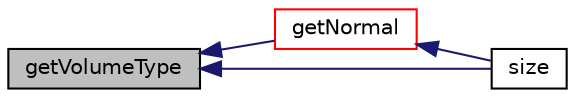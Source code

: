 digraph "getVolumeType"
{
  bgcolor="transparent";
  edge [fontname="Helvetica",fontsize="10",labelfontname="Helvetica",labelfontsize="10"];
  node [fontname="Helvetica",fontsize="10",shape=record];
  rankdir="LR";
  Node471 [label="getVolumeType",height=0.2,width=0.4,color="black", fillcolor="grey75", style="filled", fontcolor="black"];
  Node471 -> Node472 [dir="back",color="midnightblue",fontsize="10",style="solid",fontname="Helvetica"];
  Node472 [label="getNormal",height=0.2,width=0.4,color="red",URL="$a26361.html#aa9abdb9ffe5f3cb1c2992ccb3bcc9e48",tooltip="From a set of points and indices get the normal. "];
  Node472 -> Node477 [dir="back",color="midnightblue",fontsize="10",style="solid",fontname="Helvetica"];
  Node477 [label="size",height=0.2,width=0.4,color="black",URL="$a26361.html#a03bc1200aac252c4d3e18657d700b71c",tooltip="Range of local indices that can be returned. "];
  Node471 -> Node477 [dir="back",color="midnightblue",fontsize="10",style="solid",fontname="Helvetica"];
}
